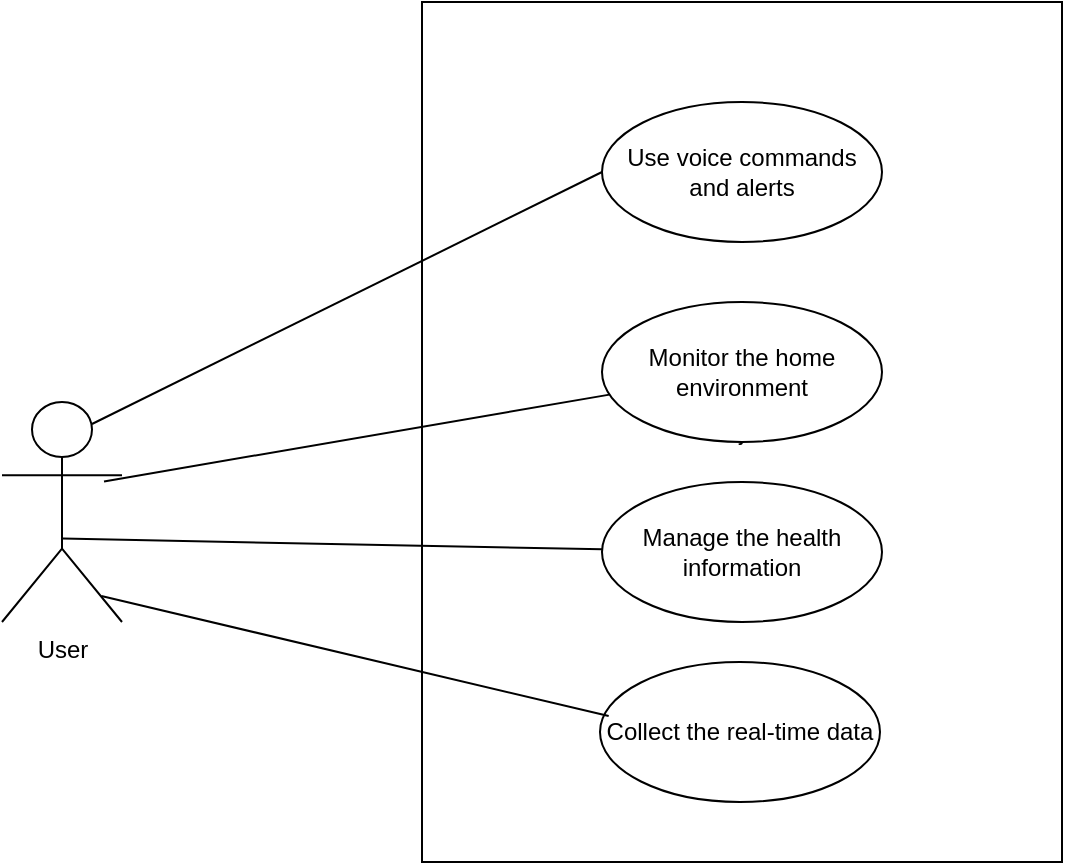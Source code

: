 <mxfile version="24.8.6">
  <diagram id="C5RBs43oDa-KdzZeNtuy" name="Page-1">
    <mxGraphModel dx="1173" dy="770" grid="1" gridSize="10" guides="1" tooltips="1" connect="1" arrows="1" fold="1" page="1" pageScale="1" pageWidth="827" pageHeight="1169" math="0" shadow="0">
      <root>
        <mxCell id="WIyWlLk6GJQsqaUBKTNV-0" />
        <mxCell id="WIyWlLk6GJQsqaUBKTNV-1" parent="WIyWlLk6GJQsqaUBKTNV-0" />
        <mxCell id="KxxKYYn3FA3naR78BUzu-0" value="Object" style="html=1;whiteSpace=wrap;" vertex="1" parent="WIyWlLk6GJQsqaUBKTNV-1">
          <mxGeometry x="340" y="410" width="320" height="430" as="geometry" />
        </mxCell>
        <object label="User" id="KxxKYYn3FA3naR78BUzu-1">
          <mxCell style="shape=umlActor;verticalLabelPosition=bottom;verticalAlign=top;html=1;" vertex="1" parent="WIyWlLk6GJQsqaUBKTNV-1">
            <mxGeometry x="130" y="610" width="60" height="110" as="geometry" />
          </mxCell>
        </object>
        <mxCell id="KxxKYYn3FA3naR78BUzu-2" value="Use voice commands and alerts" style="ellipse;whiteSpace=wrap;html=1;" vertex="1" parent="WIyWlLk6GJQsqaUBKTNV-1">
          <mxGeometry x="430" y="460" width="140" height="70" as="geometry" />
        </mxCell>
        <mxCell id="KxxKYYn3FA3naR78BUzu-3" value="Monitor the home environment" style="ellipse;whiteSpace=wrap;html=1;" vertex="1" parent="WIyWlLk6GJQsqaUBKTNV-1">
          <mxGeometry x="430" y="560" width="140" height="70" as="geometry" />
        </mxCell>
        <mxCell id="KxxKYYn3FA3naR78BUzu-4" value="Manage the health information" style="ellipse;whiteSpace=wrap;html=1;" vertex="1" parent="WIyWlLk6GJQsqaUBKTNV-1">
          <mxGeometry x="430" y="650" width="140" height="70" as="geometry" />
        </mxCell>
        <mxCell id="KxxKYYn3FA3naR78BUzu-5" value="Collect the real-time data" style="ellipse;whiteSpace=wrap;html=1;" vertex="1" parent="WIyWlLk6GJQsqaUBKTNV-1">
          <mxGeometry x="429" y="740" width="140" height="70" as="geometry" />
        </mxCell>
        <mxCell id="KxxKYYn3FA3naR78BUzu-8" value="" style="endArrow=none;html=1;rounded=0;entryX=0;entryY=0.5;entryDx=0;entryDy=0;exitX=0.75;exitY=0.1;exitDx=0;exitDy=0;exitPerimeter=0;" edge="1" parent="WIyWlLk6GJQsqaUBKTNV-1" source="KxxKYYn3FA3naR78BUzu-1" target="KxxKYYn3FA3naR78BUzu-2">
          <mxGeometry width="50" height="50" relative="1" as="geometry">
            <mxPoint x="190" y="650" as="sourcePoint" />
            <mxPoint x="240" y="600" as="targetPoint" />
          </mxGeometry>
        </mxCell>
        <mxCell id="KxxKYYn3FA3naR78BUzu-9" value="" style="endArrow=none;html=1;rounded=0;exitX=0.85;exitY=0.361;exitDx=0;exitDy=0;exitPerimeter=0;" edge="1" parent="WIyWlLk6GJQsqaUBKTNV-1" source="KxxKYYn3FA3naR78BUzu-1" target="KxxKYYn3FA3naR78BUzu-3">
          <mxGeometry width="50" height="50" relative="1" as="geometry">
            <mxPoint x="200" y="650" as="sourcePoint" />
            <mxPoint x="250" y="600" as="targetPoint" />
          </mxGeometry>
        </mxCell>
        <mxCell id="KxxKYYn3FA3naR78BUzu-10" value="" style="endArrow=none;html=1;rounded=0;exitX=0.506;exitY=0.621;exitDx=0;exitDy=0;exitPerimeter=0;" edge="1" parent="WIyWlLk6GJQsqaUBKTNV-1" source="KxxKYYn3FA3naR78BUzu-1" target="KxxKYYn3FA3naR78BUzu-4">
          <mxGeometry width="50" height="50" relative="1" as="geometry">
            <mxPoint x="180" y="700" as="sourcePoint" />
            <mxPoint x="240" y="650" as="targetPoint" />
          </mxGeometry>
        </mxCell>
        <mxCell id="KxxKYYn3FA3naR78BUzu-11" value="" style="endArrow=none;html=1;rounded=0;exitX=0.828;exitY=0.882;exitDx=0;exitDy=0;exitPerimeter=0;entryX=0.031;entryY=0.386;entryDx=0;entryDy=0;entryPerimeter=0;" edge="1" parent="WIyWlLk6GJQsqaUBKTNV-1" source="KxxKYYn3FA3naR78BUzu-1" target="KxxKYYn3FA3naR78BUzu-5">
          <mxGeometry width="50" height="50" relative="1" as="geometry">
            <mxPoint x="190" y="760" as="sourcePoint" />
            <mxPoint x="240" y="710" as="targetPoint" />
          </mxGeometry>
        </mxCell>
      </root>
    </mxGraphModel>
  </diagram>
</mxfile>
